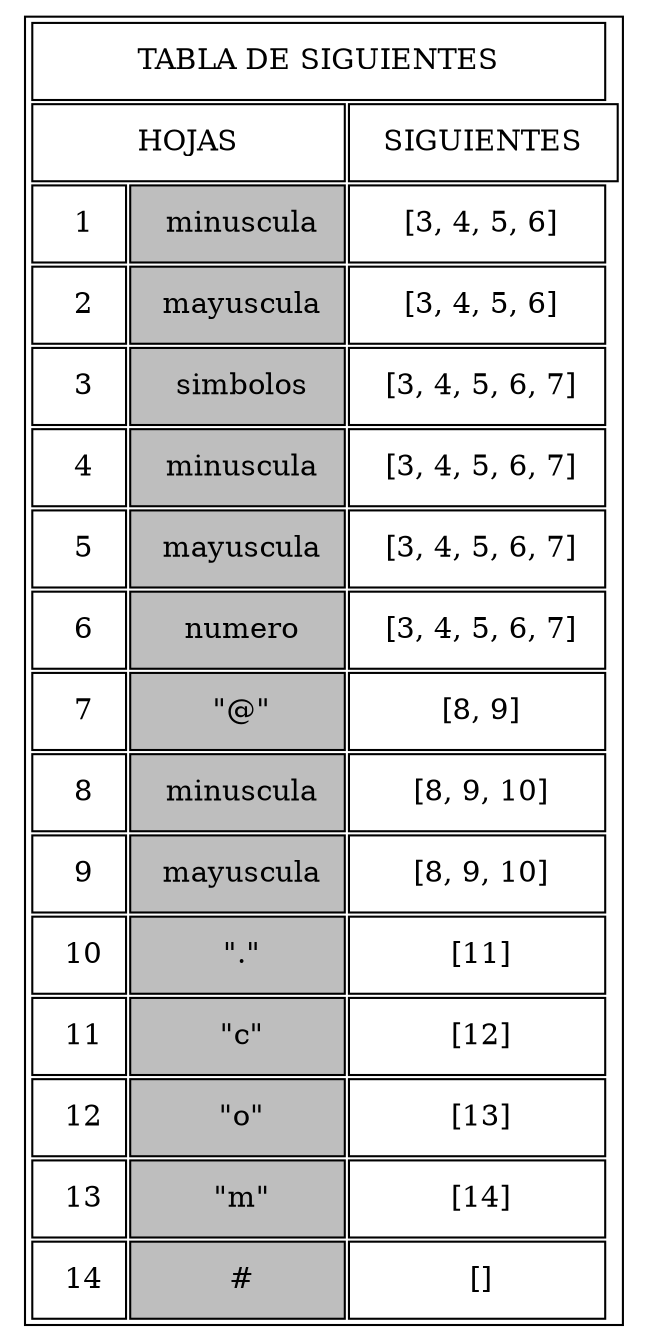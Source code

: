 digraph s {
a0 [shape=none label=<
<TABLE border="1" cellspacing="2" cellpadding="10" >
<TR><TD colspan="3"> TABLA DE SIGUIENTES </TD></TR>
<TR><TD colspan="2"> HOJAS </TD><TD colspan="2"> SIGUIENTES </TD></TR> <TR>
 <TD> 1</TD>
 <TD border="1" bgcolor="#bebebe" > minuscula</TD>
 <TD> [3, 4, 5, 6]</TD>
 </TR>
 <TR>
 <TD> 2</TD>
 <TD border="1" bgcolor="#bebebe" > mayuscula</TD>
 <TD> [3, 4, 5, 6]</TD>
 </TR>
 <TR>
 <TD> 3</TD>
 <TD border="1" bgcolor="#bebebe" > simbolos</TD>
 <TD> [3, 4, 5, 6, 7]</TD>
 </TR>
 <TR>
 <TD> 4</TD>
 <TD border="1" bgcolor="#bebebe" > minuscula</TD>
 <TD> [3, 4, 5, 6, 7]</TD>
 </TR>
 <TR>
 <TD> 5</TD>
 <TD border="1" bgcolor="#bebebe" > mayuscula</TD>
 <TD> [3, 4, 5, 6, 7]</TD>
 </TR>
 <TR>
 <TD> 6</TD>
 <TD border="1" bgcolor="#bebebe" > numero</TD>
 <TD> [3, 4, 5, 6, 7]</TD>
 </TR>
 <TR>
 <TD> 7</TD>
 <TD border="1" bgcolor="#bebebe" > "@"</TD>
 <TD> [8, 9]</TD>
 </TR>
 <TR>
 <TD> 8</TD>
 <TD border="1" bgcolor="#bebebe" > minuscula</TD>
 <TD> [8, 9, 10]</TD>
 </TR>
 <TR>
 <TD> 9</TD>
 <TD border="1" bgcolor="#bebebe" > mayuscula</TD>
 <TD> [8, 9, 10]</TD>
 </TR>
 <TR>
 <TD> 10</TD>
 <TD border="1" bgcolor="#bebebe" > "."</TD>
 <TD> [11]</TD>
 </TR>
 <TR>
 <TD> 11</TD>
 <TD border="1" bgcolor="#bebebe" > "c"</TD>
 <TD> [12]</TD>
 </TR>
 <TR>
 <TD> 12</TD>
 <TD border="1" bgcolor="#bebebe" > "o"</TD>
 <TD> [13]</TD>
 </TR>
 <TR>
 <TD> 13</TD>
 <TD border="1" bgcolor="#bebebe" > "m"</TD>
 <TD> [14]</TD>
 </TR>
 <TR>
 <TD> 14</TD>
 <TD border="1" bgcolor="#bebebe" > #</TD>
 <TD> []</TD>
 </TR>
 </TABLE>>];
}
